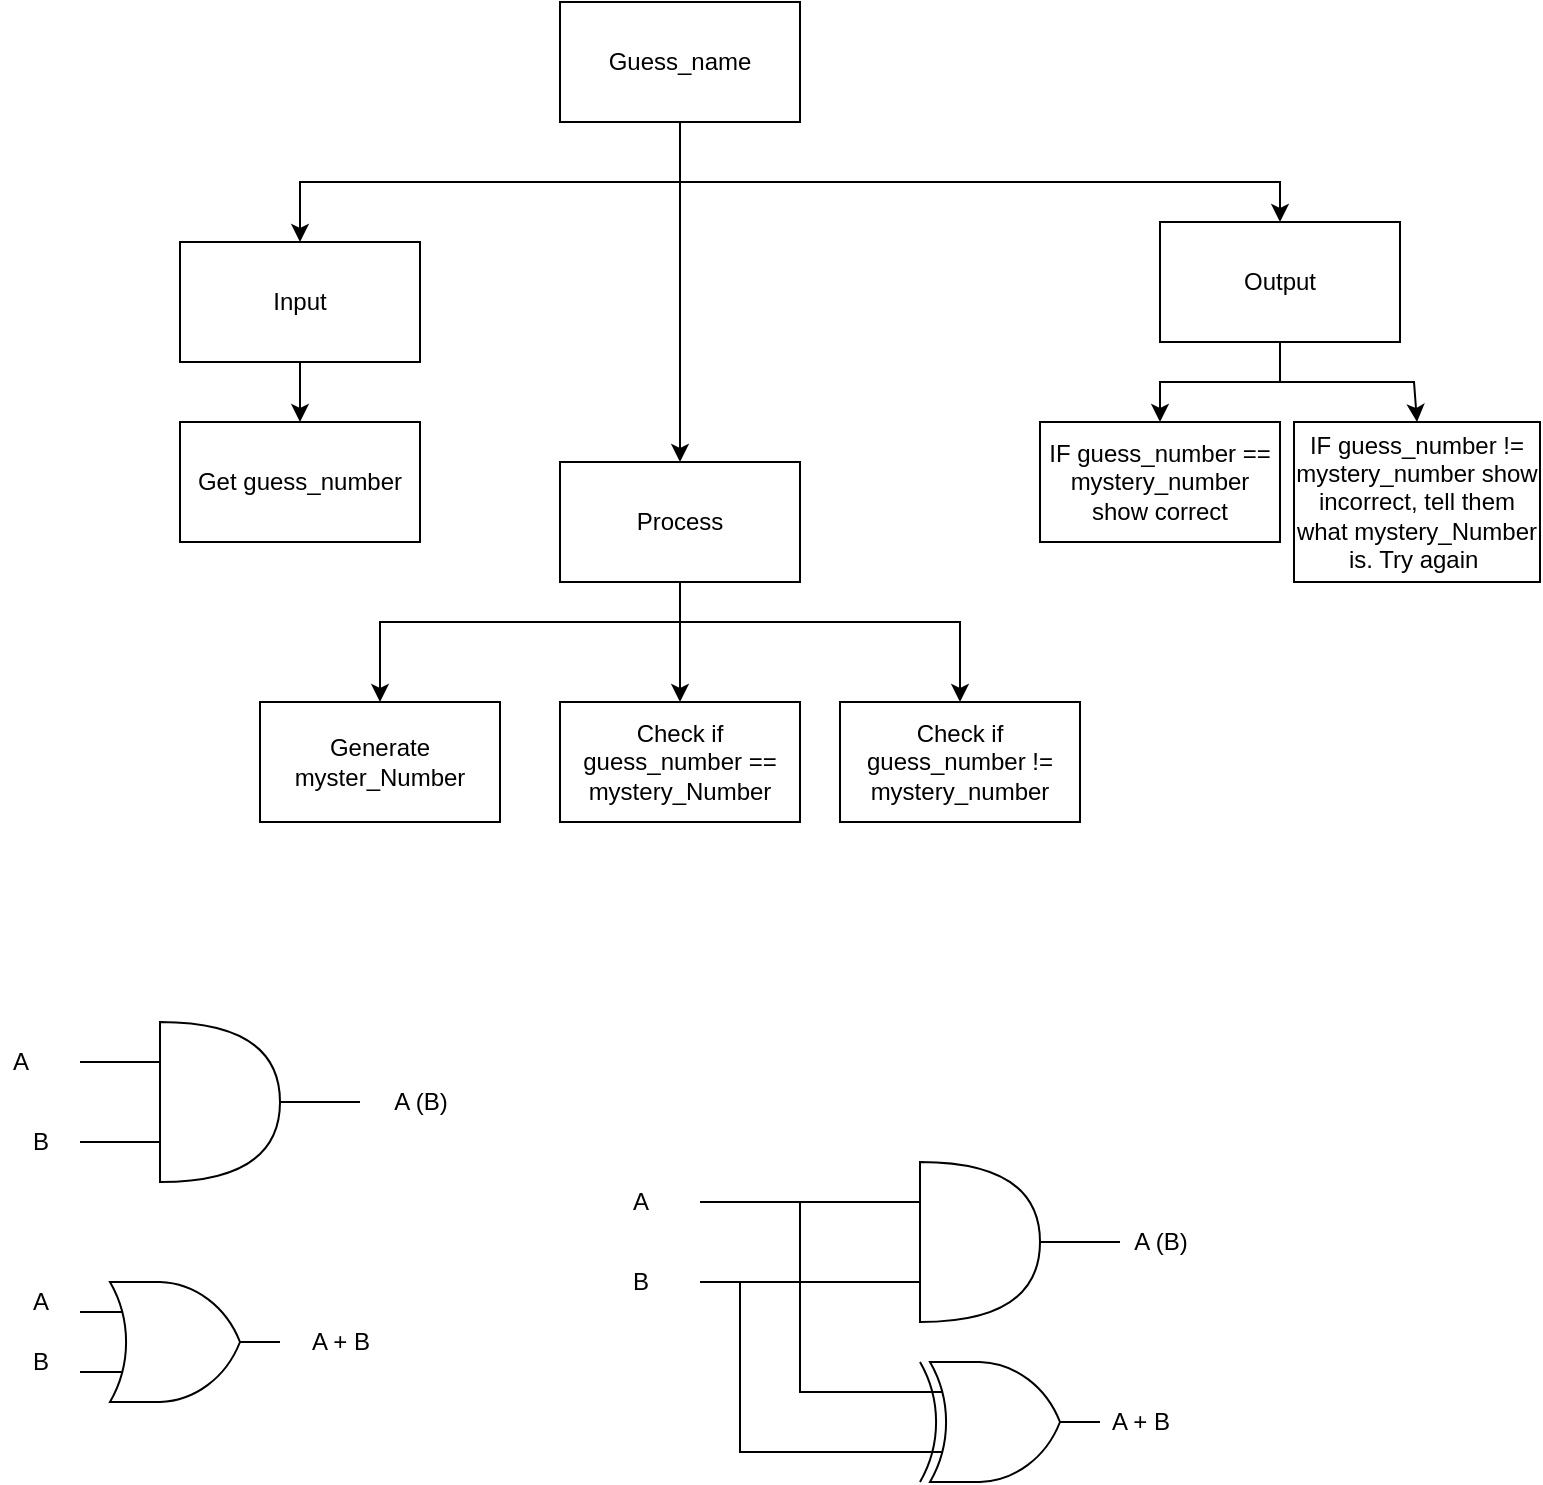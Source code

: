 <mxfile>
    <diagram id="nqzTyrHb5WO1XzP2SndS" name="Page-1">
        <mxGraphModel dx="1074" dy="787" grid="1" gridSize="10" guides="1" tooltips="1" connect="1" arrows="1" fold="1" page="1" pageScale="1" pageWidth="827" pageHeight="1169" math="0" shadow="0">
            <root>
                <mxCell id="0"/>
                <mxCell id="1" parent="0"/>
                <mxCell id="18" style="edgeStyle=none;html=1;exitX=0.5;exitY=1;exitDx=0;exitDy=0;" parent="1" source="21" target="26" edge="1">
                    <mxGeometry relative="1" as="geometry">
                        <Array as="points">
                            <mxPoint x="400" y="160"/>
                        </Array>
                    </mxGeometry>
                </mxCell>
                <mxCell id="19" style="edgeStyle=none;html=1;entryX=0.5;entryY=0;entryDx=0;entryDy=0;rounded=0;" parent="1" target="29" edge="1">
                    <mxGeometry relative="1" as="geometry">
                        <mxPoint x="400" y="160" as="sourcePoint"/>
                        <Array as="points">
                            <mxPoint x="700" y="160"/>
                        </Array>
                    </mxGeometry>
                </mxCell>
                <mxCell id="20" style="edgeStyle=none;rounded=0;html=1;entryX=0.5;entryY=0;entryDx=0;entryDy=0;" parent="1" target="23" edge="1">
                    <mxGeometry relative="1" as="geometry">
                        <mxPoint x="400" y="160" as="sourcePoint"/>
                        <Array as="points">
                            <mxPoint x="210" y="160"/>
                        </Array>
                    </mxGeometry>
                </mxCell>
                <mxCell id="21" value="Guess_name" style="rounded=0;whiteSpace=wrap;html=1;" parent="1" vertex="1">
                    <mxGeometry x="340" y="70" width="120" height="60" as="geometry"/>
                </mxCell>
                <mxCell id="22" style="edgeStyle=none;rounded=0;html=1;" parent="1" source="23" target="30" edge="1">
                    <mxGeometry relative="1" as="geometry"/>
                </mxCell>
                <mxCell id="23" value="Input" style="rounded=0;whiteSpace=wrap;html=1;" parent="1" vertex="1">
                    <mxGeometry x="150" y="190" width="120" height="60" as="geometry"/>
                </mxCell>
                <mxCell id="24" style="edgeStyle=none;rounded=0;html=1;entryX=0.5;entryY=0;entryDx=0;entryDy=0;" parent="1" target="33" edge="1">
                    <mxGeometry relative="1" as="geometry">
                        <mxPoint x="400" y="380" as="sourcePoint"/>
                        <Array as="points">
                            <mxPoint x="540" y="380"/>
                        </Array>
                    </mxGeometry>
                </mxCell>
                <mxCell id="25" style="edgeStyle=none;rounded=0;html=1;entryX=0.5;entryY=0;entryDx=0;entryDy=0;" parent="1" target="32" edge="1">
                    <mxGeometry relative="1" as="geometry">
                        <mxPoint x="400" y="380" as="sourcePoint"/>
                        <Array as="points"/>
                    </mxGeometry>
                </mxCell>
                <mxCell id="38" style="edgeStyle=none;html=1;entryX=0.5;entryY=0;entryDx=0;entryDy=0;rounded=0;" parent="1" target="37" edge="1">
                    <mxGeometry relative="1" as="geometry">
                        <mxPoint x="400" y="380" as="sourcePoint"/>
                        <Array as="points">
                            <mxPoint x="250" y="380"/>
                        </Array>
                    </mxGeometry>
                </mxCell>
                <mxCell id="26" value="Process" style="rounded=0;whiteSpace=wrap;html=1;" parent="1" vertex="1">
                    <mxGeometry x="340" y="300" width="120" height="60" as="geometry"/>
                </mxCell>
                <mxCell id="27" style="edgeStyle=none;rounded=0;html=1;entryX=0.5;entryY=0;entryDx=0;entryDy=0;" parent="1" target="31" edge="1">
                    <mxGeometry relative="1" as="geometry">
                        <mxPoint x="710" y="260" as="sourcePoint"/>
                        <Array as="points">
                            <mxPoint x="640" y="260"/>
                        </Array>
                    </mxGeometry>
                </mxCell>
                <mxCell id="28" style="edgeStyle=none;html=1;rounded=0;entryX=0.5;entryY=0;entryDx=0;entryDy=0;" parent="1" target="35" edge="1">
                    <mxGeometry relative="1" as="geometry">
                        <mxPoint x="740" y="280" as="targetPoint"/>
                        <mxPoint x="710" y="260" as="sourcePoint"/>
                        <Array as="points">
                            <mxPoint x="767" y="260"/>
                        </Array>
                    </mxGeometry>
                </mxCell>
                <mxCell id="29" value="Output" style="rounded=0;whiteSpace=wrap;html=1;" parent="1" vertex="1">
                    <mxGeometry x="640" y="180" width="120" height="60" as="geometry"/>
                </mxCell>
                <mxCell id="30" value="Get guess_number" style="rounded=0;whiteSpace=wrap;html=1;" parent="1" vertex="1">
                    <mxGeometry x="150" y="280" width="120" height="60" as="geometry"/>
                </mxCell>
                <mxCell id="31" value="IF guess_number == mystery_number show correct" style="rounded=0;whiteSpace=wrap;html=1;" parent="1" vertex="1">
                    <mxGeometry x="580" y="280" width="120" height="60" as="geometry"/>
                </mxCell>
                <mxCell id="32" value="Check if guess_number == mystery_Number" style="rounded=0;whiteSpace=wrap;html=1;" parent="1" vertex="1">
                    <mxGeometry x="340" y="420" width="120" height="60" as="geometry"/>
                </mxCell>
                <mxCell id="33" value="Check if guess_number != mystery_number" style="rounded=0;whiteSpace=wrap;html=1;" parent="1" vertex="1">
                    <mxGeometry x="480" y="420" width="120" height="60" as="geometry"/>
                </mxCell>
                <mxCell id="34" value="" style="endArrow=none;html=1;exitX=0.5;exitY=1;exitDx=0;exitDy=0;" parent="1" source="26" edge="1">
                    <mxGeometry width="50" height="50" relative="1" as="geometry">
                        <mxPoint x="390" y="380" as="sourcePoint"/>
                        <mxPoint x="400" y="380" as="targetPoint"/>
                    </mxGeometry>
                </mxCell>
                <mxCell id="35" value="IF guess_number != mystery_number show incorrect, tell them what mystery_Number is. Try again&amp;nbsp;" style="rounded=0;whiteSpace=wrap;html=1;" parent="1" vertex="1">
                    <mxGeometry x="707" y="280" width="123" height="80" as="geometry"/>
                </mxCell>
                <mxCell id="36" value="" style="endArrow=none;html=1;rounded=0;entryX=0.5;entryY=1;entryDx=0;entryDy=0;" parent="1" target="29" edge="1">
                    <mxGeometry width="50" height="50" relative="1" as="geometry">
                        <mxPoint x="700" y="260" as="sourcePoint"/>
                        <mxPoint x="710" y="240" as="targetPoint"/>
                    </mxGeometry>
                </mxCell>
                <mxCell id="37" value="Generate myster_Number" style="rounded=0;whiteSpace=wrap;html=1;" parent="1" vertex="1">
                    <mxGeometry x="190" y="420" width="120" height="60" as="geometry"/>
                </mxCell>
                <mxCell id="40" style="edgeStyle=none;html=1;endArrow=none;endFill=0;" edge="1" parent="1" source="39">
                    <mxGeometry relative="1" as="geometry">
                        <mxPoint x="240" y="620" as="targetPoint"/>
                    </mxGeometry>
                </mxCell>
                <mxCell id="42" style="edgeStyle=none;html=1;exitX=0;exitY=0.25;exitDx=0;exitDy=0;exitPerimeter=0;endArrow=none;endFill=0;" edge="1" parent="1" source="39">
                    <mxGeometry relative="1" as="geometry">
                        <mxPoint x="100" y="600" as="targetPoint"/>
                    </mxGeometry>
                </mxCell>
                <mxCell id="43" style="edgeStyle=none;html=1;exitX=0;exitY=0.75;exitDx=0;exitDy=0;exitPerimeter=0;endArrow=none;endFill=0;" edge="1" parent="1" source="39">
                    <mxGeometry relative="1" as="geometry">
                        <mxPoint x="100" y="640" as="targetPoint"/>
                    </mxGeometry>
                </mxCell>
                <mxCell id="39" value="" style="shape=or;whiteSpace=wrap;html=1;" vertex="1" parent="1">
                    <mxGeometry x="140" y="580" width="60" height="80" as="geometry"/>
                </mxCell>
                <mxCell id="41" value="A (B)" style="text;html=1;align=center;verticalAlign=middle;resizable=0;points=[];autosize=1;strokeColor=none;fillColor=none;" vertex="1" parent="1">
                    <mxGeometry x="250" y="610" width="40" height="20" as="geometry"/>
                </mxCell>
                <mxCell id="44" value="A" style="text;html=1;align=center;verticalAlign=middle;resizable=0;points=[];autosize=1;strokeColor=none;fillColor=none;" vertex="1" parent="1">
                    <mxGeometry x="60" y="590" width="20" height="20" as="geometry"/>
                </mxCell>
                <mxCell id="45" value="B" style="text;html=1;align=center;verticalAlign=middle;resizable=0;points=[];autosize=1;strokeColor=none;fillColor=none;" vertex="1" parent="1">
                    <mxGeometry x="70" y="630" width="20" height="20" as="geometry"/>
                </mxCell>
                <mxCell id="46" value="" style="verticalLabelPosition=bottom;shadow=0;dashed=0;align=center;html=1;verticalAlign=top;shape=mxgraph.electrical.logic_gates.logic_gate;operation=or;" vertex="1" parent="1">
                    <mxGeometry x="100" y="710" width="100" height="60" as="geometry"/>
                </mxCell>
                <mxCell id="47" value="A" style="text;html=1;align=center;verticalAlign=middle;resizable=0;points=[];autosize=1;strokeColor=none;fillColor=none;" vertex="1" parent="1">
                    <mxGeometry x="70" y="710" width="20" height="20" as="geometry"/>
                </mxCell>
                <mxCell id="48" value="B" style="text;html=1;align=center;verticalAlign=middle;resizable=0;points=[];autosize=1;strokeColor=none;fillColor=none;" vertex="1" parent="1">
                    <mxGeometry x="70" y="740" width="20" height="20" as="geometry"/>
                </mxCell>
                <mxCell id="49" value="A + B" style="text;html=1;align=center;verticalAlign=middle;resizable=0;points=[];autosize=1;strokeColor=none;fillColor=none;" vertex="1" parent="1">
                    <mxGeometry x="210" y="730" width="40" height="20" as="geometry"/>
                </mxCell>
                <mxCell id="52" style="edgeStyle=none;html=1;endArrow=none;endFill=0;" edge="1" parent="1" source="50">
                    <mxGeometry relative="1" as="geometry">
                        <mxPoint x="620" y="690" as="targetPoint"/>
                    </mxGeometry>
                </mxCell>
                <mxCell id="55" style="edgeStyle=none;html=1;exitX=0;exitY=0.25;exitDx=0;exitDy=0;exitPerimeter=0;endArrow=none;endFill=0;" edge="1" parent="1" source="50">
                    <mxGeometry relative="1" as="geometry">
                        <mxPoint x="410" y="670" as="targetPoint"/>
                    </mxGeometry>
                </mxCell>
                <mxCell id="56" style="edgeStyle=none;html=1;exitX=0;exitY=0.75;exitDx=0;exitDy=0;exitPerimeter=0;endArrow=none;endFill=0;" edge="1" parent="1" source="50">
                    <mxGeometry relative="1" as="geometry">
                        <mxPoint x="410" y="710" as="targetPoint"/>
                    </mxGeometry>
                </mxCell>
                <mxCell id="50" value="" style="shape=or;whiteSpace=wrap;html=1;" vertex="1" parent="1">
                    <mxGeometry x="520" y="650" width="60" height="80" as="geometry"/>
                </mxCell>
                <mxCell id="59" style="edgeStyle=none;html=1;exitX=0;exitY=0.25;exitDx=0;exitDy=0;exitPerimeter=0;endArrow=none;endFill=0;rounded=0;" edge="1" parent="1" source="51">
                    <mxGeometry relative="1" as="geometry">
                        <mxPoint x="460" y="670" as="targetPoint"/>
                        <Array as="points">
                            <mxPoint x="460" y="765"/>
                        </Array>
                    </mxGeometry>
                </mxCell>
                <mxCell id="60" style="edgeStyle=none;html=1;exitX=0;exitY=0.75;exitDx=0;exitDy=0;exitPerimeter=0;endArrow=none;endFill=0;rounded=0;" edge="1" parent="1" source="51">
                    <mxGeometry relative="1" as="geometry">
                        <mxPoint x="430" y="710" as="targetPoint"/>
                        <Array as="points">
                            <mxPoint x="430" y="795"/>
                        </Array>
                    </mxGeometry>
                </mxCell>
                <mxCell id="51" value="" style="verticalLabelPosition=bottom;shadow=0;dashed=0;align=center;html=1;verticalAlign=top;shape=mxgraph.electrical.logic_gates.logic_gate;operation=xor;" vertex="1" parent="1">
                    <mxGeometry x="510" y="750" width="100" height="60" as="geometry"/>
                </mxCell>
                <mxCell id="53" value="A (B)" style="text;html=1;align=center;verticalAlign=middle;resizable=0;points=[];autosize=1;strokeColor=none;fillColor=none;" vertex="1" parent="1">
                    <mxGeometry x="620" y="680" width="40" height="20" as="geometry"/>
                </mxCell>
                <mxCell id="54" value="A + B" style="text;html=1;align=center;verticalAlign=middle;resizable=0;points=[];autosize=1;strokeColor=none;fillColor=none;" vertex="1" parent="1">
                    <mxGeometry x="610" y="770" width="40" height="20" as="geometry"/>
                </mxCell>
                <mxCell id="57" value="A" style="text;html=1;align=center;verticalAlign=middle;resizable=0;points=[];autosize=1;strokeColor=none;fillColor=none;" vertex="1" parent="1">
                    <mxGeometry x="370" y="660" width="20" height="20" as="geometry"/>
                </mxCell>
                <mxCell id="58" value="B" style="text;html=1;align=center;verticalAlign=middle;resizable=0;points=[];autosize=1;strokeColor=none;fillColor=none;" vertex="1" parent="1">
                    <mxGeometry x="370" y="700" width="20" height="20" as="geometry"/>
                </mxCell>
            </root>
        </mxGraphModel>
    </diagram>
</mxfile>